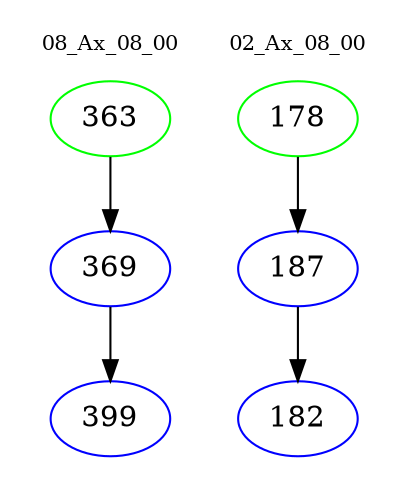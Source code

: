 digraph{
subgraph cluster_0 {
color = white
label = "08_Ax_08_00";
fontsize=10;
T0_363 [label="363", color="green"]
T0_363 -> T0_369 [color="black"]
T0_369 [label="369", color="blue"]
T0_369 -> T0_399 [color="black"]
T0_399 [label="399", color="blue"]
}
subgraph cluster_1 {
color = white
label = "02_Ax_08_00";
fontsize=10;
T1_178 [label="178", color="green"]
T1_178 -> T1_187 [color="black"]
T1_187 [label="187", color="blue"]
T1_187 -> T1_182 [color="black"]
T1_182 [label="182", color="blue"]
}
}
